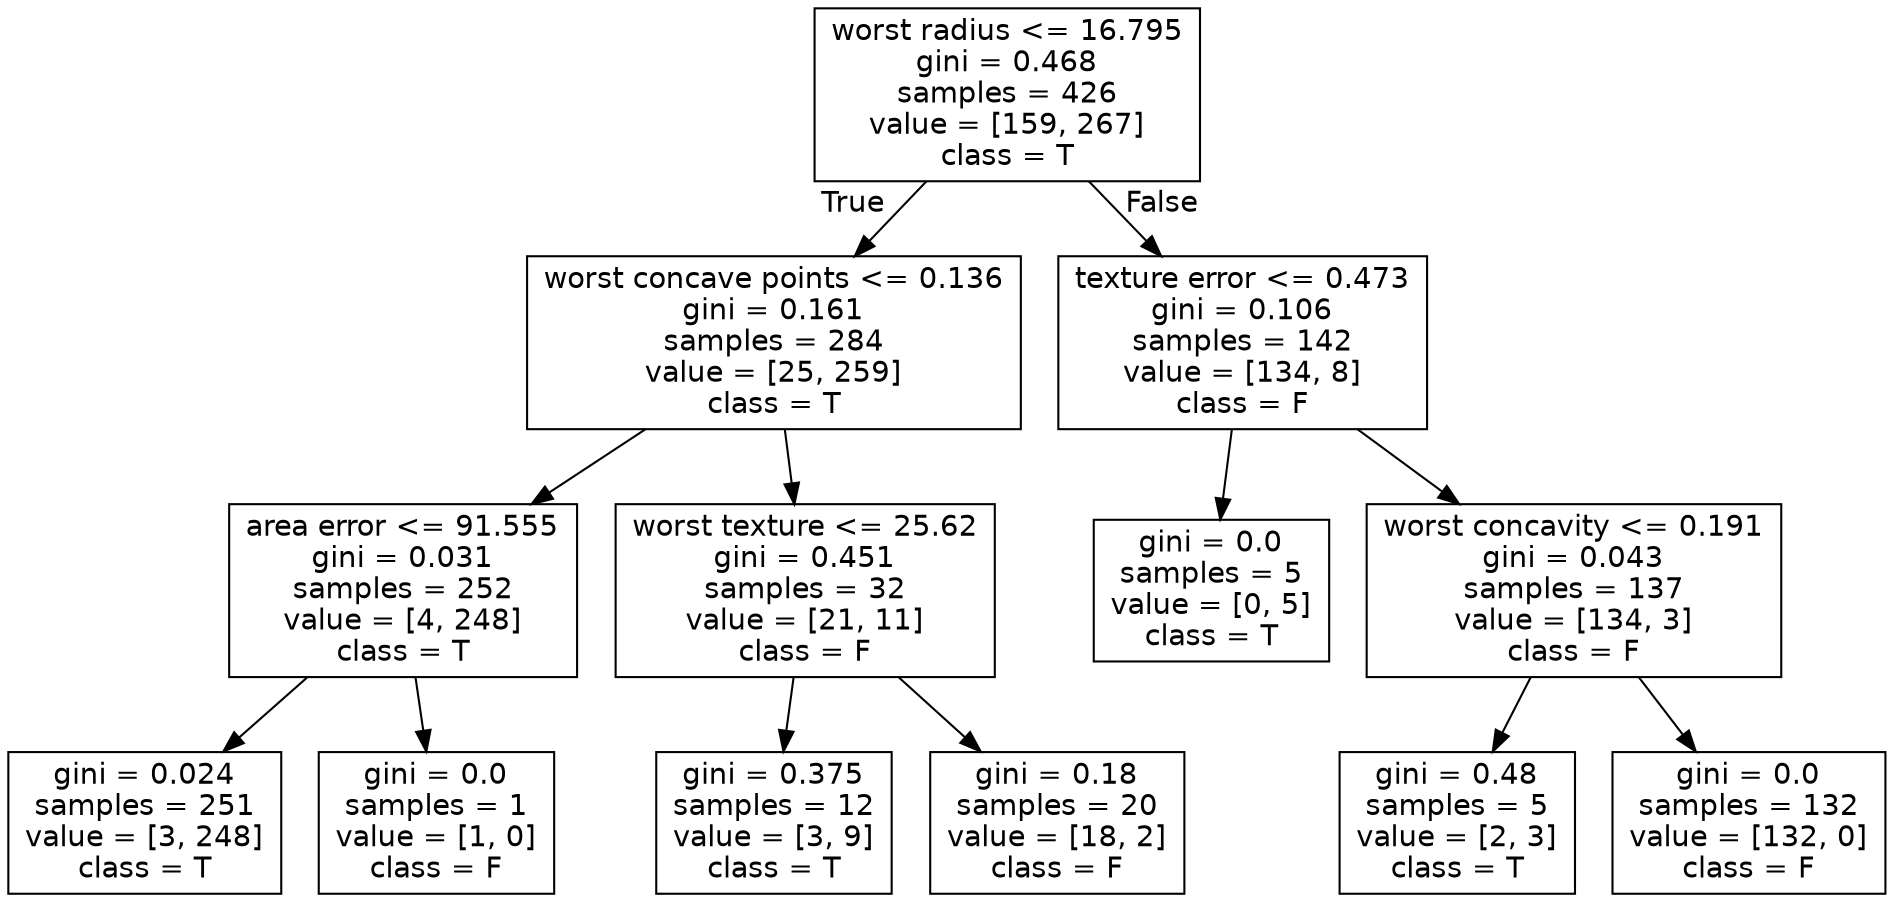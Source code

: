 digraph Tree {
node [shape=box, fontname="helvetica"] ;
edge [fontname="helvetica"] ;
0 [label="worst radius <= 16.795\ngini = 0.468\nsamples = 426\nvalue = [159, 267]\nclass = T"] ;
1 [label="worst concave points <= 0.136\ngini = 0.161\nsamples = 284\nvalue = [25, 259]\nclass = T"] ;
0 -> 1 [labeldistance=2.5, labelangle=45, headlabel="True"] ;
2 [label="area error <= 91.555\ngini = 0.031\nsamples = 252\nvalue = [4, 248]\nclass = T"] ;
1 -> 2 ;
3 [label="gini = 0.024\nsamples = 251\nvalue = [3, 248]\nclass = T"] ;
2 -> 3 ;
4 [label="gini = 0.0\nsamples = 1\nvalue = [1, 0]\nclass = F"] ;
2 -> 4 ;
5 [label="worst texture <= 25.62\ngini = 0.451\nsamples = 32\nvalue = [21, 11]\nclass = F"] ;
1 -> 5 ;
6 [label="gini = 0.375\nsamples = 12\nvalue = [3, 9]\nclass = T"] ;
5 -> 6 ;
7 [label="gini = 0.18\nsamples = 20\nvalue = [18, 2]\nclass = F"] ;
5 -> 7 ;
8 [label="texture error <= 0.473\ngini = 0.106\nsamples = 142\nvalue = [134, 8]\nclass = F"] ;
0 -> 8 [labeldistance=2.5, labelangle=-45, headlabel="False"] ;
9 [label="gini = 0.0\nsamples = 5\nvalue = [0, 5]\nclass = T"] ;
8 -> 9 ;
10 [label="worst concavity <= 0.191\ngini = 0.043\nsamples = 137\nvalue = [134, 3]\nclass = F"] ;
8 -> 10 ;
11 [label="gini = 0.48\nsamples = 5\nvalue = [2, 3]\nclass = T"] ;
10 -> 11 ;
12 [label="gini = 0.0\nsamples = 132\nvalue = [132, 0]\nclass = F"] ;
10 -> 12 ;
}